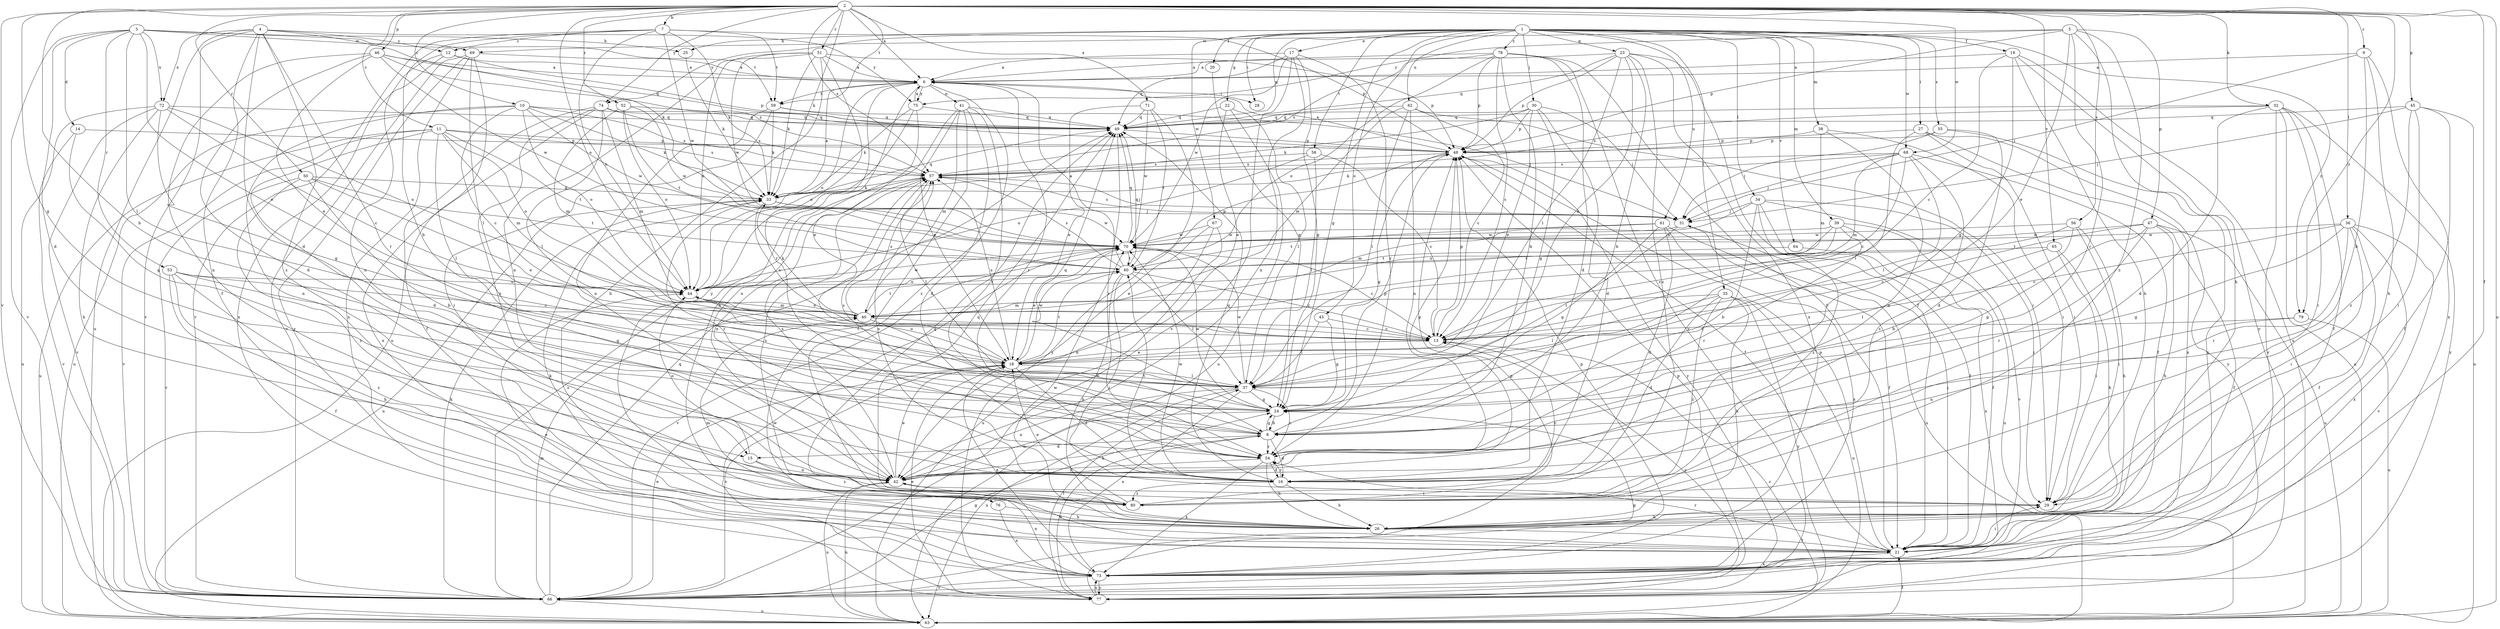 strict digraph  {
	2 -> 6 [label=a];
	9 -> 6 [label=a];
	12 -> 6 [label=a];
	17 -> 6 [label=a];
	19 -> 6 [label=a];
	23 -> 6 [label=a];
	33 -> 6 [label=a];
	46 -> 6 [label=a];
	48 -> 6 [label=a];
	51 -> 6 [label=a];
	60 -> 6 [label=a];
	69 -> 6 [label=a];
	75 -> 6 [label=a];
	78 -> 6 [label=a];
	2 -> 7 [label=b];
	2 -> 8 [label=b];
	7 -> 8 [label=b];
	9 -> 8 [label=b];
	23 -> 8 [label=b];
	24 -> 8 [label=b];
	34 -> 8 [label=b];
	40 -> 8 [label=b];
	42 -> 8 [label=b];
	50 -> 8 [label=b];
	56 -> 8 [label=b];
	77 -> 8 [label=b];
	78 -> 8 [label=b];
	2 -> 9 [label=c];
	2 -> 10 [label=c];
	2 -> 11 [label=c];
	4 -> 12 [label=c];
	7 -> 12 [label=c];
	10 -> 13 [label=c];
	19 -> 13 [label=c];
	33 -> 13 [label=c];
	36 -> 13 [label=c];
	39 -> 13 [label=c];
	40 -> 13 [label=c];
	43 -> 13 [label=c];
	47 -> 13 [label=c];
	53 -> 13 [label=c];
	58 -> 13 [label=c];
	60 -> 13 [label=c];
	62 -> 13 [label=c];
	63 -> 13 [label=c];
	68 -> 13 [label=c];
	70 -> 13 [label=c];
	72 -> 13 [label=c];
	78 -> 13 [label=c];
	79 -> 13 [label=c];
	80 -> 13 [label=c];
	3 -> 14 [label=d];
	3 -> 15 [label=d];
	4 -> 15 [label=d];
	8 -> 15 [label=d];
	8 -> 16 [label=d];
	11 -> 16 [label=d];
	18 -> 16 [label=d];
	30 -> 16 [label=d];
	32 -> 16 [label=d];
	35 -> 16 [label=d];
	41 -> 16 [label=d];
	46 -> 16 [label=d];
	54 -> 16 [label=d];
	55 -> 16 [label=d];
	61 -> 16 [label=d];
	78 -> 16 [label=d];
	1 -> 17 [label=e];
	3 -> 18 [label=e];
	5 -> 18 [label=e];
	13 -> 18 [label=e];
	22 -> 18 [label=e];
	23 -> 18 [label=e];
	30 -> 18 [label=e];
	41 -> 18 [label=e];
	42 -> 18 [label=e];
	46 -> 18 [label=e];
	50 -> 18 [label=e];
	66 -> 18 [label=e];
	67 -> 18 [label=e];
	70 -> 18 [label=e];
	71 -> 18 [label=e];
	73 -> 18 [label=e];
	75 -> 18 [label=e];
	77 -> 18 [label=e];
	80 -> 18 [label=e];
	1 -> 19 [label=f];
	1 -> 20 [label=f];
	2 -> 21 [label=f];
	4 -> 21 [label=f];
	23 -> 21 [label=f];
	26 -> 21 [label=f];
	31 -> 21 [label=f];
	32 -> 21 [label=f];
	34 -> 21 [label=f];
	36 -> 21 [label=f];
	39 -> 21 [label=f];
	41 -> 21 [label=f];
	45 -> 21 [label=f];
	47 -> 21 [label=f];
	48 -> 21 [label=f];
	53 -> 21 [label=f];
	63 -> 21 [label=f];
	68 -> 21 [label=f];
	74 -> 21 [label=f];
	78 -> 21 [label=f];
	1 -> 22 [label=g];
	1 -> 23 [label=g];
	1 -> 24 [label=g];
	2 -> 24 [label=g];
	8 -> 24 [label=g];
	14 -> 24 [label=g];
	17 -> 24 [label=g];
	19 -> 24 [label=g];
	20 -> 24 [label=g];
	30 -> 24 [label=g];
	36 -> 24 [label=g];
	37 -> 24 [label=g];
	43 -> 24 [label=g];
	47 -> 24 [label=g];
	48 -> 24 [label=g];
	53 -> 24 [label=g];
	61 -> 24 [label=g];
	66 -> 24 [label=g];
	72 -> 24 [label=g];
	77 -> 24 [label=g];
	1 -> 25 [label=h];
	3 -> 25 [label=h];
	5 -> 26 [label=h];
	6 -> 26 [label=h];
	9 -> 26 [label=h];
	16 -> 26 [label=h];
	19 -> 26 [label=h];
	29 -> 26 [label=h];
	35 -> 26 [label=h];
	47 -> 26 [label=h];
	51 -> 26 [label=h];
	53 -> 26 [label=h];
	54 -> 26 [label=h];
	56 -> 26 [label=h];
	60 -> 26 [label=h];
	65 -> 26 [label=h];
	72 -> 26 [label=h];
	76 -> 26 [label=h];
	1 -> 27 [label=i];
	1 -> 28 [label=i];
	6 -> 28 [label=i];
	21 -> 29 [label=i];
	27 -> 29 [label=i];
	32 -> 29 [label=i];
	34 -> 29 [label=i];
	36 -> 29 [label=i];
	38 -> 29 [label=i];
	42 -> 29 [label=i];
	45 -> 29 [label=i];
	56 -> 29 [label=i];
	59 -> 29 [label=i];
	60 -> 29 [label=i];
	62 -> 29 [label=i];
	65 -> 29 [label=i];
	1 -> 30 [label=j];
	9 -> 31 [label=j];
	21 -> 31 [label=j];
	30 -> 31 [label=j];
	33 -> 31 [label=j];
	34 -> 31 [label=j];
	45 -> 31 [label=j];
	55 -> 31 [label=j];
	57 -> 31 [label=j];
	59 -> 31 [label=j];
	68 -> 31 [label=j];
	2 -> 32 [label=k];
	2 -> 33 [label=k];
	4 -> 33 [label=k];
	7 -> 33 [label=k];
	10 -> 33 [label=k];
	21 -> 33 [label=k];
	25 -> 33 [label=k];
	30 -> 33 [label=k];
	40 -> 33 [label=k];
	50 -> 33 [label=k];
	51 -> 33 [label=k];
	57 -> 33 [label=k];
	59 -> 33 [label=k];
	66 -> 33 [label=k];
	68 -> 33 [label=k];
	75 -> 33 [label=k];
	1 -> 34 [label=l];
	1 -> 35 [label=l];
	2 -> 36 [label=l];
	3 -> 37 [label=l];
	11 -> 37 [label=l];
	18 -> 37 [label=l];
	22 -> 37 [label=l];
	23 -> 37 [label=l];
	27 -> 37 [label=l];
	31 -> 37 [label=l];
	35 -> 37 [label=l];
	43 -> 37 [label=l];
	57 -> 37 [label=l];
	58 -> 37 [label=l];
	60 -> 37 [label=l];
	62 -> 37 [label=l];
	65 -> 37 [label=l];
	68 -> 37 [label=l];
	69 -> 37 [label=l];
	74 -> 37 [label=l];
	77 -> 37 [label=l];
	1 -> 38 [label=m];
	1 -> 39 [label=m];
	11 -> 40 [label=m];
	26 -> 40 [label=m];
	34 -> 40 [label=m];
	35 -> 40 [label=m];
	38 -> 40 [label=m];
	41 -> 40 [label=m];
	44 -> 40 [label=m];
	52 -> 40 [label=m];
	62 -> 40 [label=m];
	66 -> 40 [label=m];
	68 -> 40 [label=m];
	74 -> 40 [label=m];
	6 -> 41 [label=n];
	10 -> 42 [label=n];
	12 -> 42 [label=n];
	15 -> 42 [label=n];
	17 -> 42 [label=n];
	24 -> 42 [label=n];
	37 -> 42 [label=n];
	38 -> 42 [label=n];
	41 -> 42 [label=n];
	46 -> 42 [label=n];
	51 -> 42 [label=n];
	54 -> 42 [label=n];
	57 -> 42 [label=n];
	59 -> 42 [label=n];
	62 -> 42 [label=n];
	63 -> 42 [label=n];
	67 -> 42 [label=n];
	73 -> 42 [label=n];
	74 -> 42 [label=n];
	79 -> 42 [label=n];
	1 -> 43 [label=o];
	2 -> 44 [label=o];
	6 -> 44 [label=o];
	7 -> 44 [label=o];
	10 -> 44 [label=o];
	11 -> 44 [label=o];
	15 -> 44 [label=o];
	18 -> 44 [label=o];
	39 -> 44 [label=o];
	40 -> 44 [label=o];
	51 -> 44 [label=o];
	52 -> 44 [label=o];
	53 -> 44 [label=o];
	58 -> 44 [label=o];
	60 -> 44 [label=o];
	72 -> 44 [label=o];
	73 -> 44 [label=o];
	75 -> 44 [label=o];
	78 -> 44 [label=o];
	2 -> 45 [label=p];
	2 -> 46 [label=p];
	5 -> 47 [label=p];
	5 -> 48 [label=p];
	7 -> 48 [label=p];
	8 -> 48 [label=p];
	11 -> 48 [label=p];
	12 -> 48 [label=p];
	13 -> 48 [label=p];
	14 -> 48 [label=p];
	21 -> 48 [label=p];
	23 -> 48 [label=p];
	27 -> 48 [label=p];
	30 -> 48 [label=p];
	38 -> 48 [label=p];
	42 -> 48 [label=p];
	49 -> 48 [label=p];
	51 -> 48 [label=p];
	55 -> 48 [label=p];
	60 -> 48 [label=p];
	66 -> 48 [label=p];
	73 -> 48 [label=p];
	77 -> 48 [label=p];
	78 -> 48 [label=p];
	1 -> 49 [label=q];
	10 -> 49 [label=q];
	16 -> 49 [label=q];
	17 -> 49 [label=q];
	22 -> 49 [label=q];
	23 -> 49 [label=q];
	24 -> 49 [label=q];
	26 -> 49 [label=q];
	30 -> 49 [label=q];
	32 -> 49 [label=q];
	33 -> 49 [label=q];
	41 -> 49 [label=q];
	45 -> 49 [label=q];
	46 -> 49 [label=q];
	52 -> 49 [label=q];
	59 -> 49 [label=q];
	60 -> 49 [label=q];
	62 -> 49 [label=q];
	66 -> 49 [label=q];
	70 -> 49 [label=q];
	71 -> 49 [label=q];
	72 -> 49 [label=q];
	74 -> 49 [label=q];
	75 -> 49 [label=q];
	80 -> 49 [label=q];
	2 -> 50 [label=r];
	2 -> 51 [label=r];
	2 -> 52 [label=r];
	3 -> 53 [label=r];
	4 -> 54 [label=r];
	5 -> 54 [label=r];
	6 -> 54 [label=r];
	8 -> 54 [label=r];
	16 -> 54 [label=r];
	17 -> 54 [label=r];
	21 -> 54 [label=r];
	33 -> 54 [label=r];
	36 -> 54 [label=r];
	37 -> 54 [label=r];
	39 -> 54 [label=r];
	41 -> 54 [label=r];
	47 -> 54 [label=r];
	49 -> 54 [label=r];
	51 -> 54 [label=r];
	1 -> 55 [label=s];
	2 -> 56 [label=s];
	2 -> 57 [label=s];
	8 -> 57 [label=s];
	10 -> 57 [label=s];
	11 -> 57 [label=s];
	16 -> 57 [label=s];
	18 -> 57 [label=s];
	31 -> 57 [label=s];
	32 -> 57 [label=s];
	40 -> 57 [label=s];
	42 -> 57 [label=s];
	46 -> 57 [label=s];
	48 -> 57 [label=s];
	58 -> 57 [label=s];
	60 -> 57 [label=s];
	66 -> 57 [label=s];
	68 -> 57 [label=s];
	74 -> 57 [label=s];
	78 -> 57 [label=s];
	80 -> 57 [label=s];
	1 -> 58 [label=t];
	2 -> 59 [label=t];
	3 -> 59 [label=t];
	6 -> 59 [label=t];
	7 -> 59 [label=t];
	11 -> 60 [label=t];
	16 -> 60 [label=t];
	18 -> 60 [label=t];
	40 -> 60 [label=t];
	50 -> 60 [label=t];
	52 -> 60 [label=t];
	56 -> 60 [label=t];
	61 -> 60 [label=t];
	64 -> 60 [label=t];
	65 -> 60 [label=t];
	70 -> 60 [label=t];
	71 -> 60 [label=t];
	1 -> 61 [label=u];
	1 -> 62 [label=u];
	2 -> 63 [label=u];
	4 -> 63 [label=u];
	10 -> 63 [label=u];
	11 -> 63 [label=u];
	19 -> 63 [label=u];
	22 -> 63 [label=u];
	32 -> 63 [label=u];
	33 -> 63 [label=u];
	35 -> 63 [label=u];
	37 -> 63 [label=u];
	39 -> 63 [label=u];
	42 -> 63 [label=u];
	45 -> 63 [label=u];
	47 -> 63 [label=u];
	61 -> 63 [label=u];
	66 -> 63 [label=u];
	67 -> 63 [label=u];
	69 -> 63 [label=u];
	72 -> 63 [label=u];
	79 -> 63 [label=u];
	1 -> 64 [label=v];
	2 -> 65 [label=v];
	2 -> 66 [label=v];
	3 -> 66 [label=v];
	4 -> 66 [label=v];
	7 -> 66 [label=v];
	11 -> 66 [label=v];
	14 -> 66 [label=v];
	17 -> 66 [label=v];
	18 -> 66 [label=v];
	32 -> 66 [label=v];
	34 -> 66 [label=v];
	36 -> 66 [label=v];
	50 -> 66 [label=v];
	69 -> 66 [label=v];
	70 -> 66 [label=v];
	72 -> 66 [label=v];
	73 -> 66 [label=v];
	78 -> 66 [label=v];
	1 -> 67 [label=w];
	1 -> 68 [label=w];
	2 -> 68 [label=w];
	3 -> 69 [label=w];
	5 -> 69 [label=w];
	7 -> 70 [label=w];
	10 -> 70 [label=w];
	16 -> 70 [label=w];
	17 -> 70 [label=w];
	18 -> 70 [label=w];
	24 -> 70 [label=w];
	26 -> 70 [label=w];
	31 -> 70 [label=w];
	33 -> 70 [label=w];
	36 -> 70 [label=w];
	37 -> 70 [label=w];
	39 -> 70 [label=w];
	44 -> 70 [label=w];
	46 -> 70 [label=w];
	47 -> 70 [label=w];
	51 -> 70 [label=w];
	52 -> 70 [label=w];
	56 -> 70 [label=w];
	61 -> 70 [label=w];
	67 -> 70 [label=w];
	71 -> 70 [label=w];
	77 -> 70 [label=w];
	2 -> 71 [label=x];
	3 -> 72 [label=x];
	4 -> 72 [label=x];
	9 -> 73 [label=x];
	12 -> 73 [label=x];
	21 -> 73 [label=x];
	23 -> 73 [label=x];
	27 -> 73 [label=x];
	36 -> 73 [label=x];
	37 -> 73 [label=x];
	54 -> 73 [label=x];
	55 -> 73 [label=x];
	61 -> 73 [label=x];
	64 -> 73 [label=x];
	69 -> 73 [label=x];
	74 -> 73 [label=x];
	76 -> 73 [label=x];
	77 -> 73 [label=x];
	1 -> 74 [label=y];
	2 -> 74 [label=y];
	4 -> 75 [label=y];
	5 -> 75 [label=y];
	6 -> 75 [label=y];
	6 -> 76 [label=y];
	13 -> 77 [label=y];
	19 -> 77 [label=y];
	27 -> 77 [label=y];
	32 -> 77 [label=y];
	35 -> 77 [label=y];
	48 -> 77 [label=y];
	69 -> 77 [label=y];
	71 -> 77 [label=y];
	73 -> 77 [label=y];
	1 -> 78 [label=z];
	1 -> 79 [label=z];
	2 -> 79 [label=z];
	4 -> 80 [label=z];
	5 -> 80 [label=z];
	6 -> 80 [label=z];
	15 -> 80 [label=z];
	16 -> 80 [label=z];
	23 -> 80 [label=z];
	34 -> 80 [label=z];
	35 -> 80 [label=z];
	45 -> 80 [label=z];
	50 -> 80 [label=z];
	53 -> 80 [label=z];
	68 -> 80 [label=z];
}
